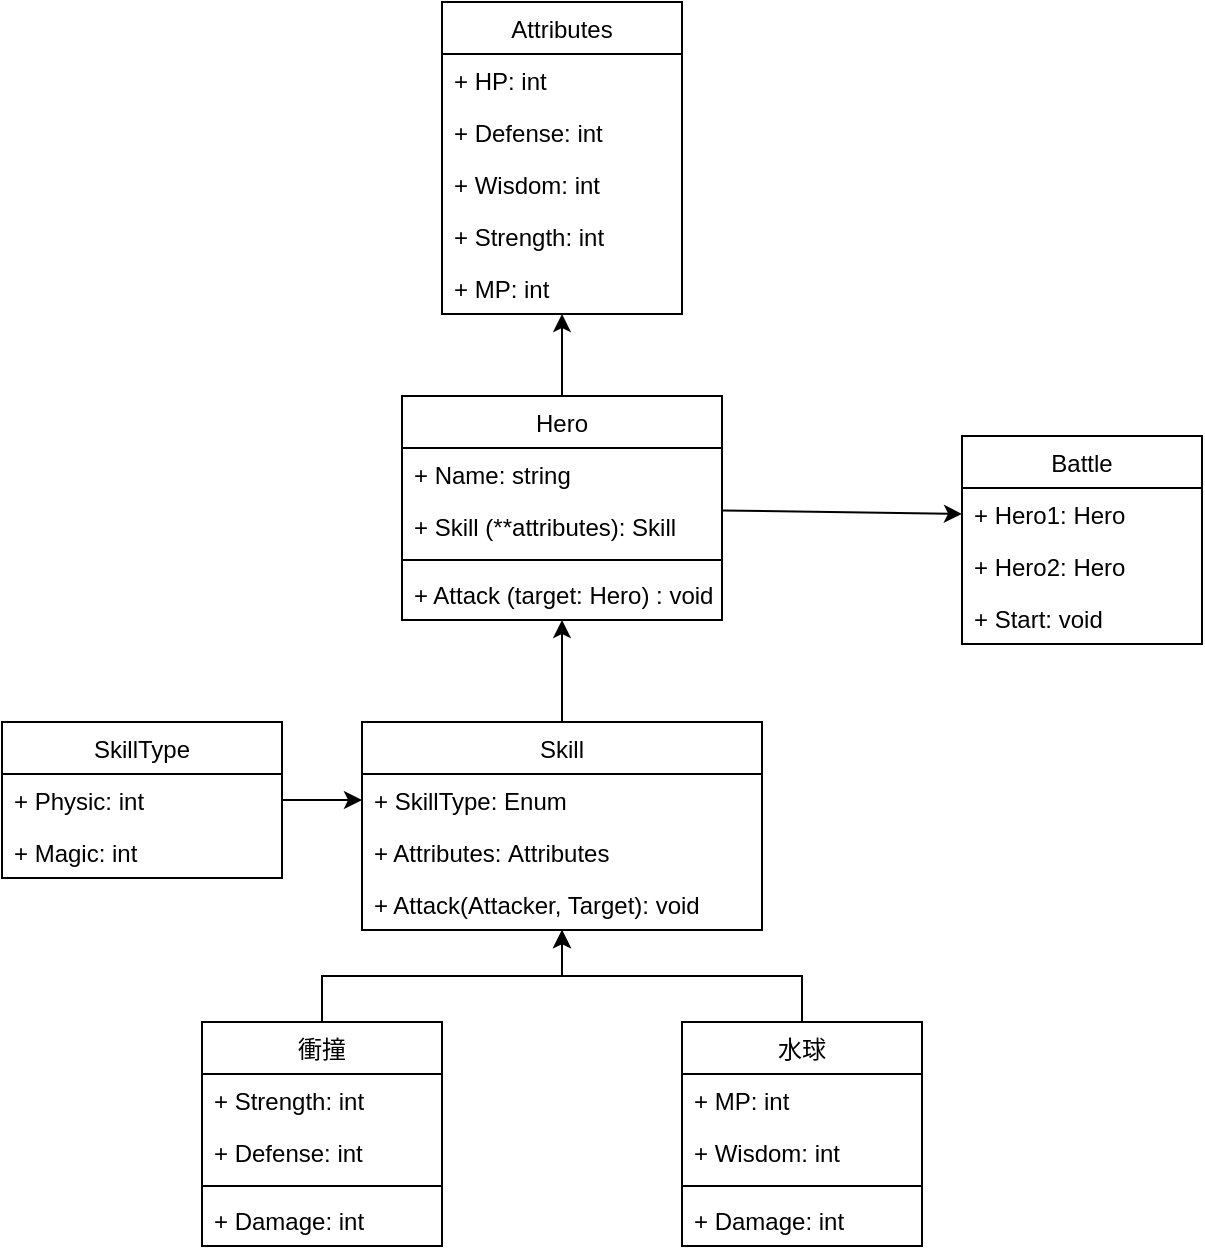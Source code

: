 <mxfile version="16.4.0" type="device"><diagram id="4Nm4OBDEsoLFral86nJG" name="第1頁"><mxGraphModel dx="1106" dy="1950" grid="1" gridSize="10" guides="1" tooltips="1" connect="1" arrows="1" fold="1" page="1" pageScale="1" pageWidth="827" pageHeight="1169" math="0" shadow="0"><root><mxCell id="0"/><mxCell id="1" parent="0"/><mxCell id="ZW4kHi7kYLR6brX3sZTW-6" style="edgeStyle=orthogonalEdgeStyle;rounded=0;orthogonalLoop=1;jettySize=auto;html=1;exitX=0.5;exitY=0;exitDx=0;exitDy=0;" edge="1" parent="1" source="HxV0btjcBzbse1DPD5wT-1" target="NEOeZqw2IctUyyBSTnY1-2"><mxGeometry relative="1" as="geometry"/></mxCell><mxCell id="HxV0btjcBzbse1DPD5wT-1" value="Hero" style="swimlane;fontStyle=0;childLayout=stackLayout;horizontal=1;startSize=26;fillColor=none;horizontalStack=0;resizeParent=1;resizeParentMax=0;resizeLast=0;collapsible=1;marginBottom=0;" parent="1" vertex="1"><mxGeometry x="380" y="160" width="160" height="112" as="geometry"/></mxCell><mxCell id="NEOeZqw2IctUyyBSTnY1-7" value="+ Name: string" style="text;strokeColor=none;fillColor=none;align=left;verticalAlign=top;spacingLeft=4;spacingRight=4;overflow=hidden;rotatable=0;points=[[0,0.5],[1,0.5]];portConstraint=eastwest;" parent="HxV0btjcBzbse1DPD5wT-1" vertex="1"><mxGeometry y="26" width="160" height="26" as="geometry"/></mxCell><mxCell id="HxV0btjcBzbse1DPD5wT-14" value="+ Skill (**attributes): Skill" style="text;strokeColor=none;fillColor=none;align=left;verticalAlign=top;spacingLeft=4;spacingRight=4;overflow=hidden;rotatable=0;points=[[0,0.5],[1,0.5]];portConstraint=eastwest;" parent="HxV0btjcBzbse1DPD5wT-1" vertex="1"><mxGeometry y="52" width="160" height="26" as="geometry"/></mxCell><mxCell id="HxV0btjcBzbse1DPD5wT-13" value="" style="line;strokeWidth=1;fillColor=none;align=left;verticalAlign=middle;spacingTop=-1;spacingLeft=3;spacingRight=3;rotatable=0;labelPosition=right;points=[];portConstraint=eastwest;" parent="HxV0btjcBzbse1DPD5wT-1" vertex="1"><mxGeometry y="78" width="160" height="8" as="geometry"/></mxCell><mxCell id="HxV0btjcBzbse1DPD5wT-31" value="+ Attack (target: Hero) : void" style="text;strokeColor=none;fillColor=none;align=left;verticalAlign=top;spacingLeft=4;spacingRight=4;overflow=hidden;rotatable=0;points=[[0,0.5],[1,0.5]];portConstraint=eastwest;" parent="HxV0btjcBzbse1DPD5wT-1" vertex="1"><mxGeometry y="86" width="160" height="26" as="geometry"/></mxCell><mxCell id="ZW4kHi7kYLR6brX3sZTW-1" style="edgeStyle=orthogonalEdgeStyle;rounded=0;orthogonalLoop=1;jettySize=auto;html=1;exitX=0.5;exitY=0;exitDx=0;exitDy=0;" edge="1" parent="1" source="HxV0btjcBzbse1DPD5wT-7" target="HxV0btjcBzbse1DPD5wT-32"><mxGeometry relative="1" as="geometry"/></mxCell><mxCell id="HxV0btjcBzbse1DPD5wT-7" value="衝撞" style="swimlane;fontStyle=0;childLayout=stackLayout;horizontal=1;startSize=26;fillColor=none;horizontalStack=0;resizeParent=1;resizeParentMax=0;resizeLast=0;collapsible=1;marginBottom=0;" parent="1" vertex="1"><mxGeometry x="280" y="473" width="120" height="112" as="geometry"/></mxCell><mxCell id="HxV0btjcBzbse1DPD5wT-8" value="+ Strength: int" style="text;strokeColor=none;fillColor=none;align=left;verticalAlign=top;spacingLeft=4;spacingRight=4;overflow=hidden;rotatable=0;points=[[0,0.5],[1,0.5]];portConstraint=eastwest;" parent="HxV0btjcBzbse1DPD5wT-7" vertex="1"><mxGeometry y="26" width="120" height="26" as="geometry"/></mxCell><mxCell id="HxV0btjcBzbse1DPD5wT-25" value="+ Defense: int" style="text;strokeColor=none;fillColor=none;align=left;verticalAlign=top;spacingLeft=4;spacingRight=4;overflow=hidden;rotatable=0;points=[[0,0.5],[1,0.5]];portConstraint=eastwest;" parent="HxV0btjcBzbse1DPD5wT-7" vertex="1"><mxGeometry y="52" width="120" height="26" as="geometry"/></mxCell><mxCell id="HxV0btjcBzbse1DPD5wT-27" value="" style="line;strokeWidth=1;fillColor=none;align=left;verticalAlign=middle;spacingTop=-1;spacingLeft=3;spacingRight=3;rotatable=0;labelPosition=right;points=[];portConstraint=eastwest;" parent="HxV0btjcBzbse1DPD5wT-7" vertex="1"><mxGeometry y="78" width="120" height="8" as="geometry"/></mxCell><mxCell id="HxV0btjcBzbse1DPD5wT-28" value="+ Damage: int" style="text;strokeColor=none;fillColor=none;align=left;verticalAlign=top;spacingLeft=4;spacingRight=4;overflow=hidden;rotatable=0;points=[[0,0.5],[1,0.5]];portConstraint=eastwest;" parent="HxV0btjcBzbse1DPD5wT-7" vertex="1"><mxGeometry y="86" width="120" height="26" as="geometry"/></mxCell><mxCell id="ZW4kHi7kYLR6brX3sZTW-2" style="edgeStyle=orthogonalEdgeStyle;rounded=0;orthogonalLoop=1;jettySize=auto;html=1;exitX=0.5;exitY=0;exitDx=0;exitDy=0;" edge="1" parent="1" source="HxV0btjcBzbse1DPD5wT-11" target="HxV0btjcBzbse1DPD5wT-32"><mxGeometry relative="1" as="geometry"/></mxCell><mxCell id="HxV0btjcBzbse1DPD5wT-11" value="水球" style="swimlane;fontStyle=0;childLayout=stackLayout;horizontal=1;startSize=26;fillColor=none;horizontalStack=0;resizeParent=1;resizeParentMax=0;resizeLast=0;collapsible=1;marginBottom=0;" parent="1" vertex="1"><mxGeometry x="520" y="473" width="120" height="112" as="geometry"/></mxCell><mxCell id="HxV0btjcBzbse1DPD5wT-26" value="+ MP: int" style="text;strokeColor=none;fillColor=none;align=left;verticalAlign=top;spacingLeft=4;spacingRight=4;overflow=hidden;rotatable=0;points=[[0,0.5],[1,0.5]];portConstraint=eastwest;" parent="HxV0btjcBzbse1DPD5wT-11" vertex="1"><mxGeometry y="26" width="120" height="26" as="geometry"/></mxCell><mxCell id="HxV0btjcBzbse1DPD5wT-12" value="+ Wisdom: int" style="text;strokeColor=none;fillColor=none;align=left;verticalAlign=top;spacingLeft=4;spacingRight=4;overflow=hidden;rotatable=0;points=[[0,0.5],[1,0.5]];portConstraint=eastwest;" parent="HxV0btjcBzbse1DPD5wT-11" vertex="1"><mxGeometry y="52" width="120" height="26" as="geometry"/></mxCell><mxCell id="HxV0btjcBzbse1DPD5wT-29" value="" style="line;strokeWidth=1;fillColor=none;align=left;verticalAlign=middle;spacingTop=-1;spacingLeft=3;spacingRight=3;rotatable=0;labelPosition=right;points=[];portConstraint=eastwest;" parent="HxV0btjcBzbse1DPD5wT-11" vertex="1"><mxGeometry y="78" width="120" height="8" as="geometry"/></mxCell><mxCell id="HxV0btjcBzbse1DPD5wT-30" value="+ Damage: int" style="text;strokeColor=none;fillColor=none;align=left;verticalAlign=top;spacingLeft=4;spacingRight=4;overflow=hidden;rotatable=0;points=[[0,0.5],[1,0.5]];portConstraint=eastwest;" parent="HxV0btjcBzbse1DPD5wT-11" vertex="1"><mxGeometry y="86" width="120" height="26" as="geometry"/></mxCell><mxCell id="ZW4kHi7kYLR6brX3sZTW-5" style="edgeStyle=orthogonalEdgeStyle;rounded=0;orthogonalLoop=1;jettySize=auto;html=1;exitX=0.5;exitY=0;exitDx=0;exitDy=0;" edge="1" parent="1" source="HxV0btjcBzbse1DPD5wT-32" target="HxV0btjcBzbse1DPD5wT-1"><mxGeometry relative="1" as="geometry"/></mxCell><mxCell id="HxV0btjcBzbse1DPD5wT-32" value="Skill" style="swimlane;fontStyle=0;childLayout=stackLayout;horizontal=1;startSize=26;fillColor=none;horizontalStack=0;resizeParent=1;resizeParentMax=0;resizeLast=0;collapsible=1;marginBottom=0;" parent="1" vertex="1"><mxGeometry x="360" y="323" width="200" height="104" as="geometry"/></mxCell><mxCell id="HxV0btjcBzbse1DPD5wT-33" value="+ SkillType: Enum" style="text;strokeColor=none;fillColor=none;align=left;verticalAlign=top;spacingLeft=4;spacingRight=4;overflow=hidden;rotatable=0;points=[[0,0.5],[1,0.5]];portConstraint=eastwest;" parent="HxV0btjcBzbse1DPD5wT-32" vertex="1"><mxGeometry y="26" width="200" height="26" as="geometry"/></mxCell><mxCell id="NEOeZqw2IctUyyBSTnY1-8" value="+ Attributes: Attributes" style="text;strokeColor=none;fillColor=none;align=left;verticalAlign=top;spacingLeft=4;spacingRight=4;overflow=hidden;rotatable=0;points=[[0,0.5],[1,0.5]];portConstraint=eastwest;" parent="HxV0btjcBzbse1DPD5wT-32" vertex="1"><mxGeometry y="52" width="200" height="26" as="geometry"/></mxCell><mxCell id="HxV0btjcBzbse1DPD5wT-35" value="+ Attack(Attacker, Target): void" style="text;strokeColor=none;fillColor=none;align=left;verticalAlign=top;spacingLeft=4;spacingRight=4;overflow=hidden;rotatable=0;points=[[0,0.5],[1,0.5]];portConstraint=eastwest;" parent="HxV0btjcBzbse1DPD5wT-32" vertex="1"><mxGeometry y="78" width="200" height="26" as="geometry"/></mxCell><mxCell id="HxV0btjcBzbse1DPD5wT-37" value="Battle" style="swimlane;fontStyle=0;childLayout=stackLayout;horizontal=1;startSize=26;fillColor=none;horizontalStack=0;resizeParent=1;resizeParentMax=0;resizeLast=0;collapsible=1;marginBottom=0;" parent="1" vertex="1"><mxGeometry x="660" y="180" width="120" height="104" as="geometry"/></mxCell><mxCell id="HxV0btjcBzbse1DPD5wT-38" value="+ Hero1: Hero" style="text;strokeColor=none;fillColor=none;align=left;verticalAlign=top;spacingLeft=4;spacingRight=4;overflow=hidden;rotatable=0;points=[[0,0.5],[1,0.5]];portConstraint=eastwest;" parent="HxV0btjcBzbse1DPD5wT-37" vertex="1"><mxGeometry y="26" width="120" height="26" as="geometry"/></mxCell><mxCell id="HxV0btjcBzbse1DPD5wT-39" value="+ Hero2: Hero" style="text;strokeColor=none;fillColor=none;align=left;verticalAlign=top;spacingLeft=4;spacingRight=4;overflow=hidden;rotatable=0;points=[[0,0.5],[1,0.5]];portConstraint=eastwest;" parent="HxV0btjcBzbse1DPD5wT-37" vertex="1"><mxGeometry y="52" width="120" height="26" as="geometry"/></mxCell><mxCell id="HxV0btjcBzbse1DPD5wT-40" value="+ Start: void" style="text;strokeColor=none;fillColor=none;align=left;verticalAlign=top;spacingLeft=4;spacingRight=4;overflow=hidden;rotatable=0;points=[[0,0.5],[1,0.5]];portConstraint=eastwest;" parent="HxV0btjcBzbse1DPD5wT-37" vertex="1"><mxGeometry y="78" width="120" height="26" as="geometry"/></mxCell><mxCell id="NEOeZqw2IctUyyBSTnY1-2" value="Attributes" style="swimlane;fontStyle=0;childLayout=stackLayout;horizontal=1;startSize=26;fillColor=none;horizontalStack=0;resizeParent=1;resizeParentMax=0;resizeLast=0;collapsible=1;marginBottom=0;" parent="1" vertex="1"><mxGeometry x="400" y="-37" width="120" height="156" as="geometry"/></mxCell><mxCell id="HxV0btjcBzbse1DPD5wT-2" value="+ HP: int" style="text;strokeColor=none;fillColor=none;align=left;verticalAlign=top;spacingLeft=4;spacingRight=4;overflow=hidden;rotatable=0;points=[[0,0.5],[1,0.5]];portConstraint=eastwest;" parent="NEOeZqw2IctUyyBSTnY1-2" vertex="1"><mxGeometry y="26" width="120" height="26" as="geometry"/></mxCell><mxCell id="HxV0btjcBzbse1DPD5wT-6" value="+ Defense: int" style="text;strokeColor=none;fillColor=none;align=left;verticalAlign=top;spacingLeft=4;spacingRight=4;overflow=hidden;rotatable=0;points=[[0,0.5],[1,0.5]];portConstraint=eastwest;" parent="NEOeZqw2IctUyyBSTnY1-2" vertex="1"><mxGeometry y="52" width="120" height="26" as="geometry"/></mxCell><mxCell id="HxV0btjcBzbse1DPD5wT-5" value="+ Wisdom: int" style="text;strokeColor=none;fillColor=none;align=left;verticalAlign=top;spacingLeft=4;spacingRight=4;overflow=hidden;rotatable=0;points=[[0,0.5],[1,0.5]];portConstraint=eastwest;" parent="NEOeZqw2IctUyyBSTnY1-2" vertex="1"><mxGeometry y="78" width="120" height="26" as="geometry"/></mxCell><mxCell id="HxV0btjcBzbse1DPD5wT-4" value="+ Strength: int" style="text;strokeColor=none;fillColor=none;align=left;verticalAlign=top;spacingLeft=4;spacingRight=4;overflow=hidden;rotatable=0;points=[[0,0.5],[1,0.5]];portConstraint=eastwest;" parent="NEOeZqw2IctUyyBSTnY1-2" vertex="1"><mxGeometry y="104" width="120" height="26" as="geometry"/></mxCell><mxCell id="HxV0btjcBzbse1DPD5wT-3" value="+ MP: int" style="text;strokeColor=none;fillColor=none;align=left;verticalAlign=top;spacingLeft=4;spacingRight=4;overflow=hidden;rotatable=0;points=[[0,0.5],[1,0.5]];portConstraint=eastwest;" parent="NEOeZqw2IctUyyBSTnY1-2" vertex="1"><mxGeometry y="130" width="120" height="26" as="geometry"/></mxCell><mxCell id="NEOeZqw2IctUyyBSTnY1-9" value="SkillType" style="swimlane;fontStyle=0;childLayout=stackLayout;horizontal=1;startSize=26;fillColor=none;horizontalStack=0;resizeParent=1;resizeParentMax=0;resizeLast=0;collapsible=1;marginBottom=0;" parent="1" vertex="1"><mxGeometry x="180" y="323" width="140" height="78" as="geometry"/></mxCell><mxCell id="NEOeZqw2IctUyyBSTnY1-10" value="+ Physic: int" style="text;strokeColor=none;fillColor=none;align=left;verticalAlign=top;spacingLeft=4;spacingRight=4;overflow=hidden;rotatable=0;points=[[0,0.5],[1,0.5]];portConstraint=eastwest;" parent="NEOeZqw2IctUyyBSTnY1-9" vertex="1"><mxGeometry y="26" width="140" height="26" as="geometry"/></mxCell><mxCell id="NEOeZqw2IctUyyBSTnY1-11" value="+ Magic: int" style="text;strokeColor=none;fillColor=none;align=left;verticalAlign=top;spacingLeft=4;spacingRight=4;overflow=hidden;rotatable=0;points=[[0,0.5],[1,0.5]];portConstraint=eastwest;" parent="NEOeZqw2IctUyyBSTnY1-9" vertex="1"><mxGeometry y="52" width="140" height="26" as="geometry"/></mxCell><mxCell id="ZW4kHi7kYLR6brX3sZTW-4" style="edgeStyle=orthogonalEdgeStyle;rounded=0;orthogonalLoop=1;jettySize=auto;html=1;exitX=1;exitY=0.5;exitDx=0;exitDy=0;entryX=0;entryY=0.5;entryDx=0;entryDy=0;" edge="1" parent="1" source="NEOeZqw2IctUyyBSTnY1-10" target="HxV0btjcBzbse1DPD5wT-33"><mxGeometry relative="1" as="geometry"/></mxCell><mxCell id="ZW4kHi7kYLR6brX3sZTW-8" value="" style="endArrow=classic;html=1;rounded=0;entryX=0;entryY=0.5;entryDx=0;entryDy=0;" edge="1" parent="1" source="HxV0btjcBzbse1DPD5wT-1" target="HxV0btjcBzbse1DPD5wT-38"><mxGeometry width="50" height="50" relative="1" as="geometry"><mxPoint x="490" y="220" as="sourcePoint"/><mxPoint x="540" y="170" as="targetPoint"/></mxGeometry></mxCell></root></mxGraphModel></diagram></mxfile>